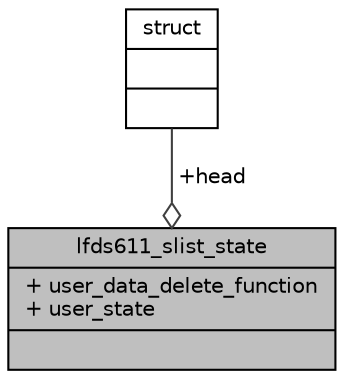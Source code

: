 digraph "lfds611_slist_state"
{
 // LATEX_PDF_SIZE
  edge [fontname="Helvetica",fontsize="10",labelfontname="Helvetica",labelfontsize="10"];
  node [fontname="Helvetica",fontsize="10",shape=record];
  Node1 [label="{lfds611_slist_state\n|+ user_data_delete_function\l+ user_state\l|}",height=0.2,width=0.4,color="black", fillcolor="grey75", style="filled", fontcolor="black",tooltip=" "];
  Node2 -> Node1 [color="grey25",fontsize="10",style="solid",label=" +head" ,arrowhead="odiamond",fontname="Helvetica"];
  Node2 [label="{struct\n||}",height=0.2,width=0.4,color="black", fillcolor="white", style="filled",URL="$structstruct.html",tooltip="holds vehicle id and initial pointer to the head of the linked list in hastable"];
}
